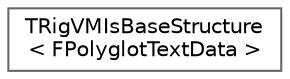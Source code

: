 digraph "Graphical Class Hierarchy"
{
 // INTERACTIVE_SVG=YES
 // LATEX_PDF_SIZE
  bgcolor="transparent";
  edge [fontname=Helvetica,fontsize=10,labelfontname=Helvetica,labelfontsize=10];
  node [fontname=Helvetica,fontsize=10,shape=box,height=0.2,width=0.4];
  rankdir="LR";
  Node0 [id="Node000000",label="TRigVMIsBaseStructure\l\< FPolyglotTextData \>",height=0.2,width=0.4,color="grey40", fillcolor="white", style="filled",URL="$d9/da4/structTRigVMIsBaseStructure_3_01FPolyglotTextData_01_4.html",tooltip=" "];
}
